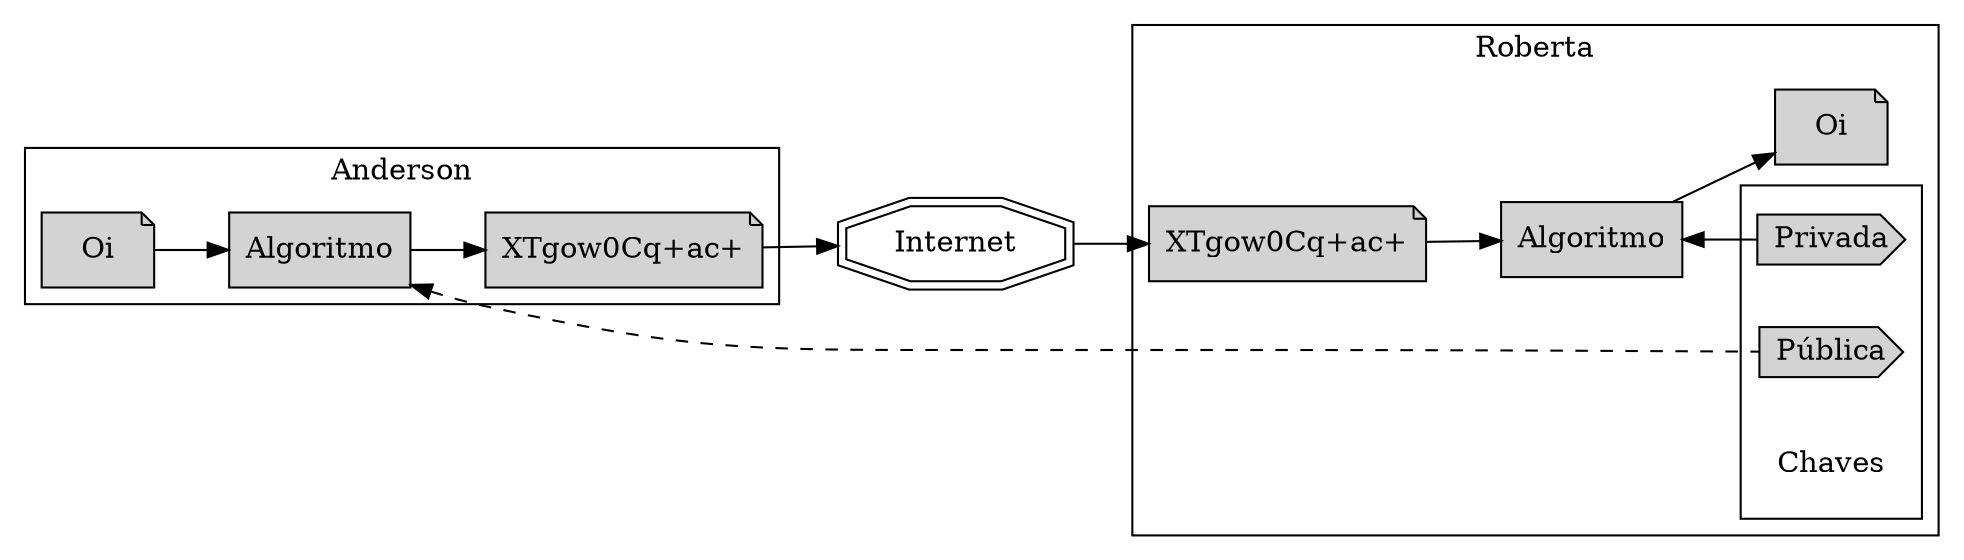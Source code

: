 digraph G {
    rankdir="LR";
    resolution=300;

    subgraph cluster_john {
        node [style=filled];
        node [shape=note];
        msg[label="Oi"]; encmsg[label="XTgow0Cq+ac+"];
        node [shape=box]; alg[label="Algoritmo"];

        label="Anderson";
        color=black;
    }

    subgraph cluster_robin {
        node [style=filled];
        node [shape=note];
        msg2[label="Oi"]; encmsg2[label="XTgow0Cq+ac+"];
        node [shape=box]; alg2[label="Algoritmo"];
        subgraph cluster_keys {
            node [shape=cds];
            keypvt[label="Privada"];
            keypub[label="Pública"];
            keys [label="Chaves",shape=plaintext,style=solid];
        }

        label="Roberta";
        color=black;
    }

    msg -> alg -> encmsg -> net -> encmsg2 -> alg2 -> msg2;
    alg -> keypub[dir=back,style=dashed];
    alg2 -> keypvt[dir=back]

    net [shape=doubleoctagon,label="Internet"];
}

// vim: ts=4 sw=4 et
